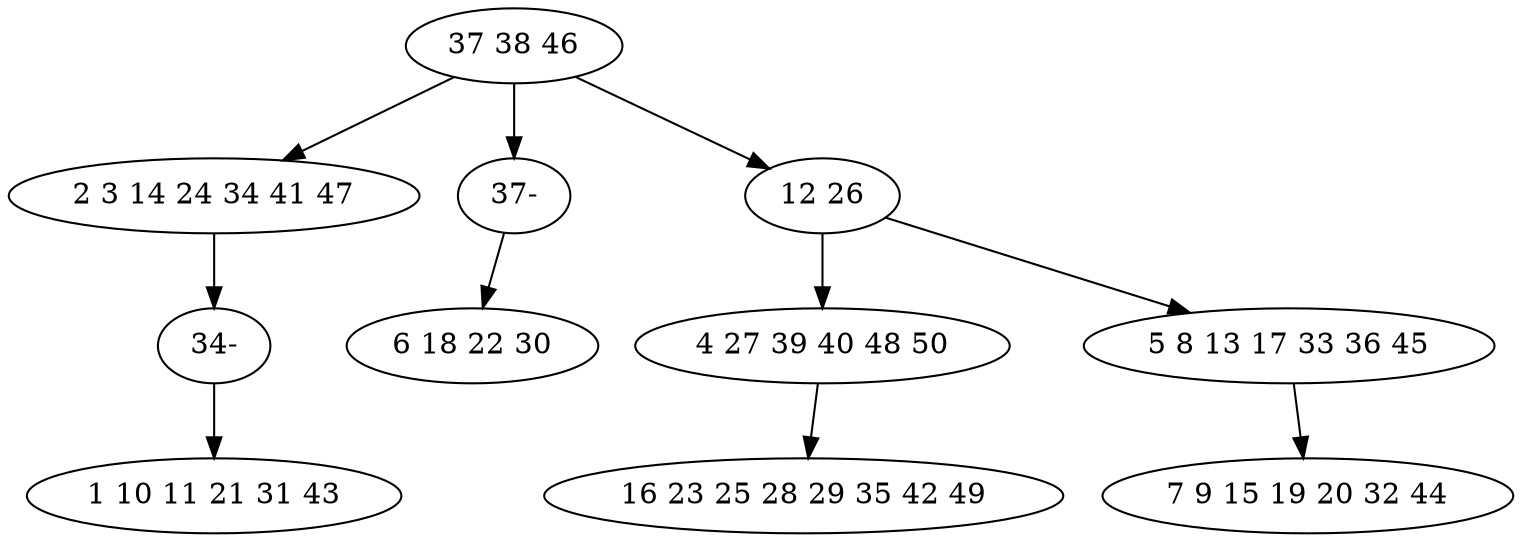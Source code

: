 digraph true_tree {
	"0" -> "1"
	"0" -> "10"
	"0" -> "3"
	"3" -> "4"
	"3" -> "5"
	"1" -> "9"
	"4" -> "7"
	"5" -> "8"
	"9" -> "6"
	"10" -> "2"
	"0" [label="37 38 46"];
	"1" [label="2 3 14 24 34 41 47"];
	"2" [label="6 18 22 30"];
	"3" [label="12 26"];
	"4" [label="4 27 39 40 48 50"];
	"5" [label="5 8 13 17 33 36 45"];
	"6" [label="1 10 11 21 31 43"];
	"7" [label="16 23 25 28 29 35 42 49"];
	"8" [label="7 9 15 19 20 32 44"];
	"9" [label="34-"];
	"10" [label="37-"];
}

